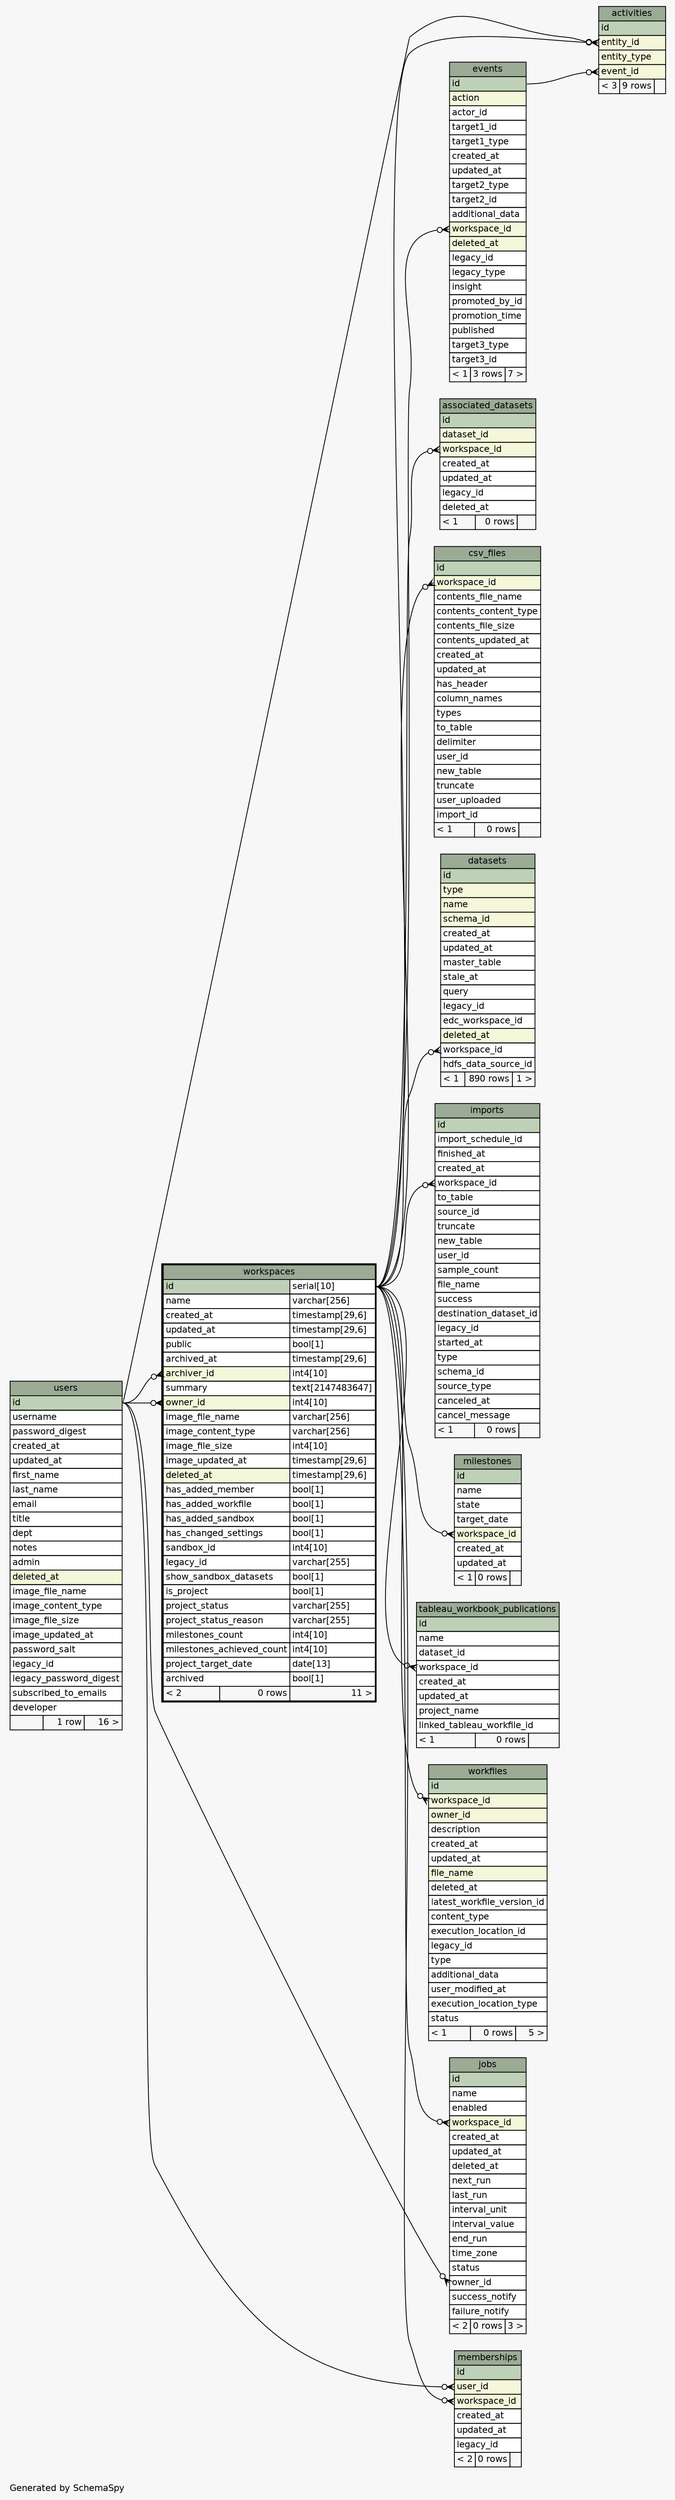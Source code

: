// dot 2.36.0 on Mac OS X 10.10
// SchemaSpy rev 590
digraph "oneDegreeRelationshipsDiagram" {
  graph [
    rankdir="RL"
    bgcolor="#f7f7f7"
    label="\nGenerated by SchemaSpy"
    labeljust="l"
    nodesep="0.18"
    ranksep="0.46"
    fontname="Helvetica"
    fontsize="11"
  ];
  node [
    fontname="Helvetica"
    fontsize="11"
    shape="plaintext"
  ];
  edge [
    arrowsize="0.8"
  ];
  "activities":"entity_id":w -> "users":"id":e [arrowhead=none dir=back arrowtail=crowodot];
  "activities":"entity_id":w -> "workspaces":"id.type":e [arrowhead=none dir=back arrowtail=crowodot];
  "activities":"event_id":w -> "events":"id":e [arrowhead=none dir=back arrowtail=crowodot];
  "associated_datasets":"workspace_id":w -> "workspaces":"id.type":e [arrowhead=none dir=back arrowtail=crowodot];
  "csv_files":"workspace_id":w -> "workspaces":"id.type":e [arrowhead=none dir=back arrowtail=crowodot];
  "datasets":"workspace_id":w -> "workspaces":"id.type":e [arrowhead=none dir=back arrowtail=crowodot];
  "events":"workspace_id":w -> "workspaces":"id.type":e [arrowhead=none dir=back arrowtail=crowodot];
  "imports":"workspace_id":w -> "workspaces":"id.type":e [arrowhead=none dir=back arrowtail=crowodot];
  "jobs":"owner_id":w -> "users":"id":e [arrowhead=none dir=back arrowtail=crowodot];
  "jobs":"workspace_id":w -> "workspaces":"id.type":e [arrowhead=none dir=back arrowtail=crowodot];
  "memberships":"user_id":w -> "users":"id":e [arrowhead=none dir=back arrowtail=crowodot];
  "memberships":"workspace_id":w -> "workspaces":"id.type":e [arrowhead=none dir=back arrowtail=crowodot];
  "milestones":"workspace_id":w -> "workspaces":"id.type":e [arrowhead=none dir=back arrowtail=crowodot];
  "tableau_workbook_publications":"workspace_id":w -> "workspaces":"id.type":e [arrowhead=none dir=back arrowtail=crowodot];
  "workfiles":"workspace_id":w -> "workspaces":"id.type":e [arrowhead=none dir=back arrowtail=crowodot];
  "workspaces":"archiver_id":w -> "users":"id":e [arrowhead=none dir=back arrowtail=crowodot];
  "workspaces":"owner_id":w -> "users":"id":e [arrowhead=none dir=back arrowtail=crowodot];
  "activities" [
    label=<
    <TABLE BORDER="0" CELLBORDER="1" CELLSPACING="0" BGCOLOR="#ffffff">
      <TR><TD COLSPAN="3" BGCOLOR="#9bab96" ALIGN="CENTER">activities</TD></TR>
      <TR><TD PORT="id" COLSPAN="3" BGCOLOR="#bed1b8" ALIGN="LEFT">id</TD></TR>
      <TR><TD PORT="entity_id" COLSPAN="3" BGCOLOR="#f4f7da" ALIGN="LEFT">entity_id</TD></TR>
      <TR><TD PORT="entity_type" COLSPAN="3" BGCOLOR="#f4f7da" ALIGN="LEFT">entity_type</TD></TR>
      <TR><TD PORT="event_id" COLSPAN="3" BGCOLOR="#f4f7da" ALIGN="LEFT">event_id</TD></TR>
      <TR><TD ALIGN="LEFT" BGCOLOR="#f7f7f7">&lt; 3</TD><TD ALIGN="RIGHT" BGCOLOR="#f7f7f7">9 rows</TD><TD ALIGN="RIGHT" BGCOLOR="#f7f7f7">  </TD></TR>
    </TABLE>>
    URL="activities.html"
    tooltip="activities"
  ];
  "associated_datasets" [
    label=<
    <TABLE BORDER="0" CELLBORDER="1" CELLSPACING="0" BGCOLOR="#ffffff">
      <TR><TD COLSPAN="3" BGCOLOR="#9bab96" ALIGN="CENTER">associated_datasets</TD></TR>
      <TR><TD PORT="id" COLSPAN="3" BGCOLOR="#bed1b8" ALIGN="LEFT">id</TD></TR>
      <TR><TD PORT="dataset_id" COLSPAN="3" BGCOLOR="#f4f7da" ALIGN="LEFT">dataset_id</TD></TR>
      <TR><TD PORT="workspace_id" COLSPAN="3" BGCOLOR="#f4f7da" ALIGN="LEFT">workspace_id</TD></TR>
      <TR><TD PORT="created_at" COLSPAN="3" ALIGN="LEFT">created_at</TD></TR>
      <TR><TD PORT="updated_at" COLSPAN="3" ALIGN="LEFT">updated_at</TD></TR>
      <TR><TD PORT="legacy_id" COLSPAN="3" ALIGN="LEFT">legacy_id</TD></TR>
      <TR><TD PORT="deleted_at" COLSPAN="3" ALIGN="LEFT">deleted_at</TD></TR>
      <TR><TD ALIGN="LEFT" BGCOLOR="#f7f7f7">&lt; 1</TD><TD ALIGN="RIGHT" BGCOLOR="#f7f7f7">0 rows</TD><TD ALIGN="RIGHT" BGCOLOR="#f7f7f7">  </TD></TR>
    </TABLE>>
    URL="associated_datasets.html"
    tooltip="associated_datasets"
  ];
  "csv_files" [
    label=<
    <TABLE BORDER="0" CELLBORDER="1" CELLSPACING="0" BGCOLOR="#ffffff">
      <TR><TD COLSPAN="3" BGCOLOR="#9bab96" ALIGN="CENTER">csv_files</TD></TR>
      <TR><TD PORT="id" COLSPAN="3" BGCOLOR="#bed1b8" ALIGN="LEFT">id</TD></TR>
      <TR><TD PORT="workspace_id" COLSPAN="3" BGCOLOR="#f4f7da" ALIGN="LEFT">workspace_id</TD></TR>
      <TR><TD PORT="contents_file_name" COLSPAN="3" ALIGN="LEFT">contents_file_name</TD></TR>
      <TR><TD PORT="contents_content_type" COLSPAN="3" ALIGN="LEFT">contents_content_type</TD></TR>
      <TR><TD PORT="contents_file_size" COLSPAN="3" ALIGN="LEFT">contents_file_size</TD></TR>
      <TR><TD PORT="contents_updated_at" COLSPAN="3" ALIGN="LEFT">contents_updated_at</TD></TR>
      <TR><TD PORT="created_at" COLSPAN="3" ALIGN="LEFT">created_at</TD></TR>
      <TR><TD PORT="updated_at" COLSPAN="3" ALIGN="LEFT">updated_at</TD></TR>
      <TR><TD PORT="has_header" COLSPAN="3" ALIGN="LEFT">has_header</TD></TR>
      <TR><TD PORT="column_names" COLSPAN="3" ALIGN="LEFT">column_names</TD></TR>
      <TR><TD PORT="types" COLSPAN="3" ALIGN="LEFT">types</TD></TR>
      <TR><TD PORT="to_table" COLSPAN="3" ALIGN="LEFT">to_table</TD></TR>
      <TR><TD PORT="delimiter" COLSPAN="3" ALIGN="LEFT">delimiter</TD></TR>
      <TR><TD PORT="user_id" COLSPAN="3" ALIGN="LEFT">user_id</TD></TR>
      <TR><TD PORT="new_table" COLSPAN="3" ALIGN="LEFT">new_table</TD></TR>
      <TR><TD PORT="truncate" COLSPAN="3" ALIGN="LEFT">truncate</TD></TR>
      <TR><TD PORT="user_uploaded" COLSPAN="3" ALIGN="LEFT">user_uploaded</TD></TR>
      <TR><TD PORT="import_id" COLSPAN="3" ALIGN="LEFT">import_id</TD></TR>
      <TR><TD ALIGN="LEFT" BGCOLOR="#f7f7f7">&lt; 1</TD><TD ALIGN="RIGHT" BGCOLOR="#f7f7f7">0 rows</TD><TD ALIGN="RIGHT" BGCOLOR="#f7f7f7">  </TD></TR>
    </TABLE>>
    URL="csv_files.html"
    tooltip="csv_files"
  ];
  "datasets" [
    label=<
    <TABLE BORDER="0" CELLBORDER="1" CELLSPACING="0" BGCOLOR="#ffffff">
      <TR><TD COLSPAN="3" BGCOLOR="#9bab96" ALIGN="CENTER">datasets</TD></TR>
      <TR><TD PORT="id" COLSPAN="3" BGCOLOR="#bed1b8" ALIGN="LEFT">id</TD></TR>
      <TR><TD PORT="type" COLSPAN="3" BGCOLOR="#f4f7da" ALIGN="LEFT">type</TD></TR>
      <TR><TD PORT="name" COLSPAN="3" BGCOLOR="#f4f7da" ALIGN="LEFT">name</TD></TR>
      <TR><TD PORT="schema_id" COLSPAN="3" BGCOLOR="#f4f7da" ALIGN="LEFT">schema_id</TD></TR>
      <TR><TD PORT="created_at" COLSPAN="3" ALIGN="LEFT">created_at</TD></TR>
      <TR><TD PORT="updated_at" COLSPAN="3" ALIGN="LEFT">updated_at</TD></TR>
      <TR><TD PORT="master_table" COLSPAN="3" ALIGN="LEFT">master_table</TD></TR>
      <TR><TD PORT="stale_at" COLSPAN="3" ALIGN="LEFT">stale_at</TD></TR>
      <TR><TD PORT="query" COLSPAN="3" ALIGN="LEFT">query</TD></TR>
      <TR><TD PORT="legacy_id" COLSPAN="3" ALIGN="LEFT">legacy_id</TD></TR>
      <TR><TD PORT="edc_workspace_id" COLSPAN="3" ALIGN="LEFT">edc_workspace_id</TD></TR>
      <TR><TD PORT="deleted_at" COLSPAN="3" BGCOLOR="#f4f7da" ALIGN="LEFT">deleted_at</TD></TR>
      <TR><TD PORT="workspace_id" COLSPAN="3" ALIGN="LEFT">workspace_id</TD></TR>
      <TR><TD PORT="hdfs_data_source_id" COLSPAN="3" ALIGN="LEFT">hdfs_data_source_id</TD></TR>
      <TR><TD ALIGN="LEFT" BGCOLOR="#f7f7f7">&lt; 1</TD><TD ALIGN="RIGHT" BGCOLOR="#f7f7f7">890 rows</TD><TD ALIGN="RIGHT" BGCOLOR="#f7f7f7">1 &gt;</TD></TR>
    </TABLE>>
    URL="datasets.html"
    tooltip="datasets"
  ];
  "events" [
    label=<
    <TABLE BORDER="0" CELLBORDER="1" CELLSPACING="0" BGCOLOR="#ffffff">
      <TR><TD COLSPAN="3" BGCOLOR="#9bab96" ALIGN="CENTER">events</TD></TR>
      <TR><TD PORT="id" COLSPAN="3" BGCOLOR="#bed1b8" ALIGN="LEFT">id</TD></TR>
      <TR><TD PORT="action" COLSPAN="3" BGCOLOR="#f4f7da" ALIGN="LEFT">action</TD></TR>
      <TR><TD PORT="actor_id" COLSPAN="3" ALIGN="LEFT">actor_id</TD></TR>
      <TR><TD PORT="target1_id" COLSPAN="3" ALIGN="LEFT">target1_id</TD></TR>
      <TR><TD PORT="target1_type" COLSPAN="3" ALIGN="LEFT">target1_type</TD></TR>
      <TR><TD PORT="created_at" COLSPAN="3" ALIGN="LEFT">created_at</TD></TR>
      <TR><TD PORT="updated_at" COLSPAN="3" ALIGN="LEFT">updated_at</TD></TR>
      <TR><TD PORT="target2_type" COLSPAN="3" ALIGN="LEFT">target2_type</TD></TR>
      <TR><TD PORT="target2_id" COLSPAN="3" ALIGN="LEFT">target2_id</TD></TR>
      <TR><TD PORT="additional_data" COLSPAN="3" ALIGN="LEFT">additional_data</TD></TR>
      <TR><TD PORT="workspace_id" COLSPAN="3" BGCOLOR="#f4f7da" ALIGN="LEFT">workspace_id</TD></TR>
      <TR><TD PORT="deleted_at" COLSPAN="3" BGCOLOR="#f4f7da" ALIGN="LEFT">deleted_at</TD></TR>
      <TR><TD PORT="legacy_id" COLSPAN="3" ALIGN="LEFT">legacy_id</TD></TR>
      <TR><TD PORT="legacy_type" COLSPAN="3" ALIGN="LEFT">legacy_type</TD></TR>
      <TR><TD PORT="insight" COLSPAN="3" ALIGN="LEFT">insight</TD></TR>
      <TR><TD PORT="promoted_by_id" COLSPAN="3" ALIGN="LEFT">promoted_by_id</TD></TR>
      <TR><TD PORT="promotion_time" COLSPAN="3" ALIGN="LEFT">promotion_time</TD></TR>
      <TR><TD PORT="published" COLSPAN="3" ALIGN="LEFT">published</TD></TR>
      <TR><TD PORT="target3_type" COLSPAN="3" ALIGN="LEFT">target3_type</TD></TR>
      <TR><TD PORT="target3_id" COLSPAN="3" ALIGN="LEFT">target3_id</TD></TR>
      <TR><TD ALIGN="LEFT" BGCOLOR="#f7f7f7">&lt; 1</TD><TD ALIGN="RIGHT" BGCOLOR="#f7f7f7">3 rows</TD><TD ALIGN="RIGHT" BGCOLOR="#f7f7f7">7 &gt;</TD></TR>
    </TABLE>>
    URL="events.html"
    tooltip="events"
  ];
  "imports" [
    label=<
    <TABLE BORDER="0" CELLBORDER="1" CELLSPACING="0" BGCOLOR="#ffffff">
      <TR><TD COLSPAN="3" BGCOLOR="#9bab96" ALIGN="CENTER">imports</TD></TR>
      <TR><TD PORT="id" COLSPAN="3" BGCOLOR="#bed1b8" ALIGN="LEFT">id</TD></TR>
      <TR><TD PORT="import_schedule_id" COLSPAN="3" ALIGN="LEFT">import_schedule_id</TD></TR>
      <TR><TD PORT="finished_at" COLSPAN="3" ALIGN="LEFT">finished_at</TD></TR>
      <TR><TD PORT="created_at" COLSPAN="3" ALIGN="LEFT">created_at</TD></TR>
      <TR><TD PORT="workspace_id" COLSPAN="3" ALIGN="LEFT">workspace_id</TD></TR>
      <TR><TD PORT="to_table" COLSPAN="3" ALIGN="LEFT">to_table</TD></TR>
      <TR><TD PORT="source_id" COLSPAN="3" ALIGN="LEFT">source_id</TD></TR>
      <TR><TD PORT="truncate" COLSPAN="3" ALIGN="LEFT">truncate</TD></TR>
      <TR><TD PORT="new_table" COLSPAN="3" ALIGN="LEFT">new_table</TD></TR>
      <TR><TD PORT="user_id" COLSPAN="3" ALIGN="LEFT">user_id</TD></TR>
      <TR><TD PORT="sample_count" COLSPAN="3" ALIGN="LEFT">sample_count</TD></TR>
      <TR><TD PORT="file_name" COLSPAN="3" ALIGN="LEFT">file_name</TD></TR>
      <TR><TD PORT="success" COLSPAN="3" ALIGN="LEFT">success</TD></TR>
      <TR><TD PORT="destination_dataset_id" COLSPAN="3" ALIGN="LEFT">destination_dataset_id</TD></TR>
      <TR><TD PORT="legacy_id" COLSPAN="3" ALIGN="LEFT">legacy_id</TD></TR>
      <TR><TD PORT="started_at" COLSPAN="3" ALIGN="LEFT">started_at</TD></TR>
      <TR><TD PORT="type" COLSPAN="3" ALIGN="LEFT">type</TD></TR>
      <TR><TD PORT="schema_id" COLSPAN="3" ALIGN="LEFT">schema_id</TD></TR>
      <TR><TD PORT="source_type" COLSPAN="3" ALIGN="LEFT">source_type</TD></TR>
      <TR><TD PORT="canceled_at" COLSPAN="3" ALIGN="LEFT">canceled_at</TD></TR>
      <TR><TD PORT="cancel_message" COLSPAN="3" ALIGN="LEFT">cancel_message</TD></TR>
      <TR><TD ALIGN="LEFT" BGCOLOR="#f7f7f7">&lt; 1</TD><TD ALIGN="RIGHT" BGCOLOR="#f7f7f7">0 rows</TD><TD ALIGN="RIGHT" BGCOLOR="#f7f7f7">  </TD></TR>
    </TABLE>>
    URL="imports.html"
    tooltip="imports"
  ];
  "jobs" [
    label=<
    <TABLE BORDER="0" CELLBORDER="1" CELLSPACING="0" BGCOLOR="#ffffff">
      <TR><TD COLSPAN="3" BGCOLOR="#9bab96" ALIGN="CENTER">jobs</TD></TR>
      <TR><TD PORT="id" COLSPAN="3" BGCOLOR="#bed1b8" ALIGN="LEFT">id</TD></TR>
      <TR><TD PORT="name" COLSPAN="3" ALIGN="LEFT">name</TD></TR>
      <TR><TD PORT="enabled" COLSPAN="3" ALIGN="LEFT">enabled</TD></TR>
      <TR><TD PORT="workspace_id" COLSPAN="3" BGCOLOR="#f4f7da" ALIGN="LEFT">workspace_id</TD></TR>
      <TR><TD PORT="created_at" COLSPAN="3" ALIGN="LEFT">created_at</TD></TR>
      <TR><TD PORT="updated_at" COLSPAN="3" ALIGN="LEFT">updated_at</TD></TR>
      <TR><TD PORT="deleted_at" COLSPAN="3" ALIGN="LEFT">deleted_at</TD></TR>
      <TR><TD PORT="next_run" COLSPAN="3" ALIGN="LEFT">next_run</TD></TR>
      <TR><TD PORT="last_run" COLSPAN="3" ALIGN="LEFT">last_run</TD></TR>
      <TR><TD PORT="interval_unit" COLSPAN="3" ALIGN="LEFT">interval_unit</TD></TR>
      <TR><TD PORT="interval_value" COLSPAN="3" ALIGN="LEFT">interval_value</TD></TR>
      <TR><TD PORT="end_run" COLSPAN="3" ALIGN="LEFT">end_run</TD></TR>
      <TR><TD PORT="time_zone" COLSPAN="3" ALIGN="LEFT">time_zone</TD></TR>
      <TR><TD PORT="status" COLSPAN="3" ALIGN="LEFT">status</TD></TR>
      <TR><TD PORT="owner_id" COLSPAN="3" ALIGN="LEFT">owner_id</TD></TR>
      <TR><TD PORT="success_notify" COLSPAN="3" ALIGN="LEFT">success_notify</TD></TR>
      <TR><TD PORT="failure_notify" COLSPAN="3" ALIGN="LEFT">failure_notify</TD></TR>
      <TR><TD ALIGN="LEFT" BGCOLOR="#f7f7f7">&lt; 2</TD><TD ALIGN="RIGHT" BGCOLOR="#f7f7f7">0 rows</TD><TD ALIGN="RIGHT" BGCOLOR="#f7f7f7">3 &gt;</TD></TR>
    </TABLE>>
    URL="jobs.html"
    tooltip="jobs"
  ];
  "memberships" [
    label=<
    <TABLE BORDER="0" CELLBORDER="1" CELLSPACING="0" BGCOLOR="#ffffff">
      <TR><TD COLSPAN="3" BGCOLOR="#9bab96" ALIGN="CENTER">memberships</TD></TR>
      <TR><TD PORT="id" COLSPAN="3" BGCOLOR="#bed1b8" ALIGN="LEFT">id</TD></TR>
      <TR><TD PORT="user_id" COLSPAN="3" BGCOLOR="#f4f7da" ALIGN="LEFT">user_id</TD></TR>
      <TR><TD PORT="workspace_id" COLSPAN="3" BGCOLOR="#f4f7da" ALIGN="LEFT">workspace_id</TD></TR>
      <TR><TD PORT="created_at" COLSPAN="3" ALIGN="LEFT">created_at</TD></TR>
      <TR><TD PORT="updated_at" COLSPAN="3" ALIGN="LEFT">updated_at</TD></TR>
      <TR><TD PORT="legacy_id" COLSPAN="3" ALIGN="LEFT">legacy_id</TD></TR>
      <TR><TD ALIGN="LEFT" BGCOLOR="#f7f7f7">&lt; 2</TD><TD ALIGN="RIGHT" BGCOLOR="#f7f7f7">0 rows</TD><TD ALIGN="RIGHT" BGCOLOR="#f7f7f7">  </TD></TR>
    </TABLE>>
    URL="memberships.html"
    tooltip="memberships"
  ];
  "milestones" [
    label=<
    <TABLE BORDER="0" CELLBORDER="1" CELLSPACING="0" BGCOLOR="#ffffff">
      <TR><TD COLSPAN="3" BGCOLOR="#9bab96" ALIGN="CENTER">milestones</TD></TR>
      <TR><TD PORT="id" COLSPAN="3" BGCOLOR="#bed1b8" ALIGN="LEFT">id</TD></TR>
      <TR><TD PORT="name" COLSPAN="3" ALIGN="LEFT">name</TD></TR>
      <TR><TD PORT="state" COLSPAN="3" ALIGN="LEFT">state</TD></TR>
      <TR><TD PORT="target_date" COLSPAN="3" ALIGN="LEFT">target_date</TD></TR>
      <TR><TD PORT="workspace_id" COLSPAN="3" BGCOLOR="#f4f7da" ALIGN="LEFT">workspace_id</TD></TR>
      <TR><TD PORT="created_at" COLSPAN="3" ALIGN="LEFT">created_at</TD></TR>
      <TR><TD PORT="updated_at" COLSPAN="3" ALIGN="LEFT">updated_at</TD></TR>
      <TR><TD ALIGN="LEFT" BGCOLOR="#f7f7f7">&lt; 1</TD><TD ALIGN="RIGHT" BGCOLOR="#f7f7f7">0 rows</TD><TD ALIGN="RIGHT" BGCOLOR="#f7f7f7">  </TD></TR>
    </TABLE>>
    URL="milestones.html"
    tooltip="milestones"
  ];
  "tableau_workbook_publications" [
    label=<
    <TABLE BORDER="0" CELLBORDER="1" CELLSPACING="0" BGCOLOR="#ffffff">
      <TR><TD COLSPAN="3" BGCOLOR="#9bab96" ALIGN="CENTER">tableau_workbook_publications</TD></TR>
      <TR><TD PORT="id" COLSPAN="3" BGCOLOR="#bed1b8" ALIGN="LEFT">id</TD></TR>
      <TR><TD PORT="name" COLSPAN="3" ALIGN="LEFT">name</TD></TR>
      <TR><TD PORT="dataset_id" COLSPAN="3" ALIGN="LEFT">dataset_id</TD></TR>
      <TR><TD PORT="workspace_id" COLSPAN="3" ALIGN="LEFT">workspace_id</TD></TR>
      <TR><TD PORT="created_at" COLSPAN="3" ALIGN="LEFT">created_at</TD></TR>
      <TR><TD PORT="updated_at" COLSPAN="3" ALIGN="LEFT">updated_at</TD></TR>
      <TR><TD PORT="project_name" COLSPAN="3" ALIGN="LEFT">project_name</TD></TR>
      <TR><TD PORT="linked_tableau_workfile_id" COLSPAN="3" ALIGN="LEFT">linked_tableau_workfile_id</TD></TR>
      <TR><TD ALIGN="LEFT" BGCOLOR="#f7f7f7">&lt; 1</TD><TD ALIGN="RIGHT" BGCOLOR="#f7f7f7">0 rows</TD><TD ALIGN="RIGHT" BGCOLOR="#f7f7f7">  </TD></TR>
    </TABLE>>
    URL="tableau_workbook_publications.html"
    tooltip="tableau_workbook_publications"
  ];
  "users" [
    label=<
    <TABLE BORDER="0" CELLBORDER="1" CELLSPACING="0" BGCOLOR="#ffffff">
      <TR><TD COLSPAN="3" BGCOLOR="#9bab96" ALIGN="CENTER">users</TD></TR>
      <TR><TD PORT="id" COLSPAN="3" BGCOLOR="#bed1b8" ALIGN="LEFT">id</TD></TR>
      <TR><TD PORT="username" COLSPAN="3" ALIGN="LEFT">username</TD></TR>
      <TR><TD PORT="password_digest" COLSPAN="3" ALIGN="LEFT">password_digest</TD></TR>
      <TR><TD PORT="created_at" COLSPAN="3" ALIGN="LEFT">created_at</TD></TR>
      <TR><TD PORT="updated_at" COLSPAN="3" ALIGN="LEFT">updated_at</TD></TR>
      <TR><TD PORT="first_name" COLSPAN="3" ALIGN="LEFT">first_name</TD></TR>
      <TR><TD PORT="last_name" COLSPAN="3" ALIGN="LEFT">last_name</TD></TR>
      <TR><TD PORT="email" COLSPAN="3" ALIGN="LEFT">email</TD></TR>
      <TR><TD PORT="title" COLSPAN="3" ALIGN="LEFT">title</TD></TR>
      <TR><TD PORT="dept" COLSPAN="3" ALIGN="LEFT">dept</TD></TR>
      <TR><TD PORT="notes" COLSPAN="3" ALIGN="LEFT">notes</TD></TR>
      <TR><TD PORT="admin" COLSPAN="3" ALIGN="LEFT">admin</TD></TR>
      <TR><TD PORT="deleted_at" COLSPAN="3" BGCOLOR="#f4f7da" ALIGN="LEFT">deleted_at</TD></TR>
      <TR><TD PORT="image_file_name" COLSPAN="3" ALIGN="LEFT">image_file_name</TD></TR>
      <TR><TD PORT="image_content_type" COLSPAN="3" ALIGN="LEFT">image_content_type</TD></TR>
      <TR><TD PORT="image_file_size" COLSPAN="3" ALIGN="LEFT">image_file_size</TD></TR>
      <TR><TD PORT="image_updated_at" COLSPAN="3" ALIGN="LEFT">image_updated_at</TD></TR>
      <TR><TD PORT="password_salt" COLSPAN="3" ALIGN="LEFT">password_salt</TD></TR>
      <TR><TD PORT="legacy_id" COLSPAN="3" ALIGN="LEFT">legacy_id</TD></TR>
      <TR><TD PORT="legacy_password_digest" COLSPAN="3" ALIGN="LEFT">legacy_password_digest</TD></TR>
      <TR><TD PORT="subscribed_to_emails" COLSPAN="3" ALIGN="LEFT">subscribed_to_emails</TD></TR>
      <TR><TD PORT="developer" COLSPAN="3" ALIGN="LEFT">developer</TD></TR>
      <TR><TD ALIGN="LEFT" BGCOLOR="#f7f7f7">  </TD><TD ALIGN="RIGHT" BGCOLOR="#f7f7f7">1 row</TD><TD ALIGN="RIGHT" BGCOLOR="#f7f7f7">16 &gt;</TD></TR>
    </TABLE>>
    URL="users.html"
    tooltip="users"
  ];
  "workfiles" [
    label=<
    <TABLE BORDER="0" CELLBORDER="1" CELLSPACING="0" BGCOLOR="#ffffff">
      <TR><TD COLSPAN="3" BGCOLOR="#9bab96" ALIGN="CENTER">workfiles</TD></TR>
      <TR><TD PORT="id" COLSPAN="3" BGCOLOR="#bed1b8" ALIGN="LEFT">id</TD></TR>
      <TR><TD PORT="workspace_id" COLSPAN="3" BGCOLOR="#f4f7da" ALIGN="LEFT">workspace_id</TD></TR>
      <TR><TD PORT="owner_id" COLSPAN="3" BGCOLOR="#f4f7da" ALIGN="LEFT">owner_id</TD></TR>
      <TR><TD PORT="description" COLSPAN="3" ALIGN="LEFT">description</TD></TR>
      <TR><TD PORT="created_at" COLSPAN="3" ALIGN="LEFT">created_at</TD></TR>
      <TR><TD PORT="updated_at" COLSPAN="3" ALIGN="LEFT">updated_at</TD></TR>
      <TR><TD PORT="file_name" COLSPAN="3" BGCOLOR="#f4f7da" ALIGN="LEFT">file_name</TD></TR>
      <TR><TD PORT="deleted_at" COLSPAN="3" ALIGN="LEFT">deleted_at</TD></TR>
      <TR><TD PORT="latest_workfile_version_id" COLSPAN="3" ALIGN="LEFT">latest_workfile_version_id</TD></TR>
      <TR><TD PORT="content_type" COLSPAN="3" ALIGN="LEFT">content_type</TD></TR>
      <TR><TD PORT="execution_location_id" COLSPAN="3" ALIGN="LEFT">execution_location_id</TD></TR>
      <TR><TD PORT="legacy_id" COLSPAN="3" ALIGN="LEFT">legacy_id</TD></TR>
      <TR><TD PORT="type" COLSPAN="3" ALIGN="LEFT">type</TD></TR>
      <TR><TD PORT="additional_data" COLSPAN="3" ALIGN="LEFT">additional_data</TD></TR>
      <TR><TD PORT="user_modified_at" COLSPAN="3" ALIGN="LEFT">user_modified_at</TD></TR>
      <TR><TD PORT="execution_location_type" COLSPAN="3" ALIGN="LEFT">execution_location_type</TD></TR>
      <TR><TD PORT="status" COLSPAN="3" ALIGN="LEFT">status</TD></TR>
      <TR><TD ALIGN="LEFT" BGCOLOR="#f7f7f7">&lt; 1</TD><TD ALIGN="RIGHT" BGCOLOR="#f7f7f7">0 rows</TD><TD ALIGN="RIGHT" BGCOLOR="#f7f7f7">5 &gt;</TD></TR>
    </TABLE>>
    URL="workfiles.html"
    tooltip="workfiles"
  ];
  "workspaces" [
    label=<
    <TABLE BORDER="2" CELLBORDER="1" CELLSPACING="0" BGCOLOR="#ffffff">
      <TR><TD COLSPAN="3" BGCOLOR="#9bab96" ALIGN="CENTER">workspaces</TD></TR>
      <TR><TD PORT="id" COLSPAN="2" BGCOLOR="#bed1b8" ALIGN="LEFT">id</TD><TD PORT="id.type" ALIGN="LEFT">serial[10]</TD></TR>
      <TR><TD PORT="name" COLSPAN="2" ALIGN="LEFT">name</TD><TD PORT="name.type" ALIGN="LEFT">varchar[256]</TD></TR>
      <TR><TD PORT="created_at" COLSPAN="2" ALIGN="LEFT">created_at</TD><TD PORT="created_at.type" ALIGN="LEFT">timestamp[29,6]</TD></TR>
      <TR><TD PORT="updated_at" COLSPAN="2" ALIGN="LEFT">updated_at</TD><TD PORT="updated_at.type" ALIGN="LEFT">timestamp[29,6]</TD></TR>
      <TR><TD PORT="public" COLSPAN="2" ALIGN="LEFT">public</TD><TD PORT="public.type" ALIGN="LEFT">bool[1]</TD></TR>
      <TR><TD PORT="archived_at" COLSPAN="2" ALIGN="LEFT">archived_at</TD><TD PORT="archived_at.type" ALIGN="LEFT">timestamp[29,6]</TD></TR>
      <TR><TD PORT="archiver_id" COLSPAN="2" BGCOLOR="#f4f7da" ALIGN="LEFT">archiver_id</TD><TD PORT="archiver_id.type" ALIGN="LEFT">int4[10]</TD></TR>
      <TR><TD PORT="summary" COLSPAN="2" ALIGN="LEFT">summary</TD><TD PORT="summary.type" ALIGN="LEFT">text[2147483647]</TD></TR>
      <TR><TD PORT="owner_id" COLSPAN="2" BGCOLOR="#f4f7da" ALIGN="LEFT">owner_id</TD><TD PORT="owner_id.type" ALIGN="LEFT">int4[10]</TD></TR>
      <TR><TD PORT="image_file_name" COLSPAN="2" ALIGN="LEFT">image_file_name</TD><TD PORT="image_file_name.type" ALIGN="LEFT">varchar[256]</TD></TR>
      <TR><TD PORT="image_content_type" COLSPAN="2" ALIGN="LEFT">image_content_type</TD><TD PORT="image_content_type.type" ALIGN="LEFT">varchar[256]</TD></TR>
      <TR><TD PORT="image_file_size" COLSPAN="2" ALIGN="LEFT">image_file_size</TD><TD PORT="image_file_size.type" ALIGN="LEFT">int4[10]</TD></TR>
      <TR><TD PORT="image_updated_at" COLSPAN="2" ALIGN="LEFT">image_updated_at</TD><TD PORT="image_updated_at.type" ALIGN="LEFT">timestamp[29,6]</TD></TR>
      <TR><TD PORT="deleted_at" COLSPAN="2" BGCOLOR="#f4f7da" ALIGN="LEFT">deleted_at</TD><TD PORT="deleted_at.type" ALIGN="LEFT">timestamp[29,6]</TD></TR>
      <TR><TD PORT="has_added_member" COLSPAN="2" ALIGN="LEFT">has_added_member</TD><TD PORT="has_added_member.type" ALIGN="LEFT">bool[1]</TD></TR>
      <TR><TD PORT="has_added_workfile" COLSPAN="2" ALIGN="LEFT">has_added_workfile</TD><TD PORT="has_added_workfile.type" ALIGN="LEFT">bool[1]</TD></TR>
      <TR><TD PORT="has_added_sandbox" COLSPAN="2" ALIGN="LEFT">has_added_sandbox</TD><TD PORT="has_added_sandbox.type" ALIGN="LEFT">bool[1]</TD></TR>
      <TR><TD PORT="has_changed_settings" COLSPAN="2" ALIGN="LEFT">has_changed_settings</TD><TD PORT="has_changed_settings.type" ALIGN="LEFT">bool[1]</TD></TR>
      <TR><TD PORT="sandbox_id" COLSPAN="2" ALIGN="LEFT">sandbox_id</TD><TD PORT="sandbox_id.type" ALIGN="LEFT">int4[10]</TD></TR>
      <TR><TD PORT="legacy_id" COLSPAN="2" ALIGN="LEFT">legacy_id</TD><TD PORT="legacy_id.type" ALIGN="LEFT">varchar[255]</TD></TR>
      <TR><TD PORT="show_sandbox_datasets" COLSPAN="2" ALIGN="LEFT">show_sandbox_datasets</TD><TD PORT="show_sandbox_datasets.type" ALIGN="LEFT">bool[1]</TD></TR>
      <TR><TD PORT="is_project" COLSPAN="2" ALIGN="LEFT">is_project</TD><TD PORT="is_project.type" ALIGN="LEFT">bool[1]</TD></TR>
      <TR><TD PORT="project_status" COLSPAN="2" ALIGN="LEFT">project_status</TD><TD PORT="project_status.type" ALIGN="LEFT">varchar[255]</TD></TR>
      <TR><TD PORT="project_status_reason" COLSPAN="2" ALIGN="LEFT">project_status_reason</TD><TD PORT="project_status_reason.type" ALIGN="LEFT">varchar[255]</TD></TR>
      <TR><TD PORT="milestones_count" COLSPAN="2" ALIGN="LEFT">milestones_count</TD><TD PORT="milestones_count.type" ALIGN="LEFT">int4[10]</TD></TR>
      <TR><TD PORT="milestones_achieved_count" COLSPAN="2" ALIGN="LEFT">milestones_achieved_count</TD><TD PORT="milestones_achieved_count.type" ALIGN="LEFT">int4[10]</TD></TR>
      <TR><TD PORT="project_target_date" COLSPAN="2" ALIGN="LEFT">project_target_date</TD><TD PORT="project_target_date.type" ALIGN="LEFT">date[13]</TD></TR>
      <TR><TD PORT="archived" COLSPAN="2" ALIGN="LEFT">archived</TD><TD PORT="archived.type" ALIGN="LEFT">bool[1]</TD></TR>
      <TR><TD ALIGN="LEFT" BGCOLOR="#f7f7f7">&lt; 2</TD><TD ALIGN="RIGHT" BGCOLOR="#f7f7f7">0 rows</TD><TD ALIGN="RIGHT" BGCOLOR="#f7f7f7">11 &gt;</TD></TR>
    </TABLE>>
    URL="workspaces.html"
    tooltip="workspaces"
  ];
}
